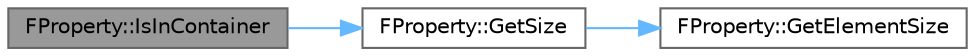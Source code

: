 digraph "FProperty::IsInContainer"
{
 // INTERACTIVE_SVG=YES
 // LATEX_PDF_SIZE
  bgcolor="transparent";
  edge [fontname=Helvetica,fontsize=10,labelfontname=Helvetica,labelfontsize=10];
  node [fontname=Helvetica,fontsize=10,shape=box,height=0.2,width=0.4];
  rankdir="LR";
  Node1 [id="Node000001",label="FProperty::IsInContainer",height=0.2,width=0.4,color="gray40", fillcolor="grey60", style="filled", fontcolor="black",tooltip="See if the offset of this property is below the supplied container size."];
  Node1 -> Node2 [id="edge1_Node000001_Node000002",color="steelblue1",style="solid",tooltip=" "];
  Node2 [id="Node000002",label="FProperty::GetSize",height=0.2,width=0.4,color="grey40", fillcolor="white", style="filled",URL="$d9/dbc/classFProperty.html#a57482760c672827c7910d5b38e81a7d2",tooltip=" "];
  Node2 -> Node3 [id="edge2_Node000002_Node000003",color="steelblue1",style="solid",tooltip=" "];
  Node3 [id="Node000003",label="FProperty::GetElementSize",height=0.2,width=0.4,color="grey40", fillcolor="white", style="filled",URL="$d9/dbc/classFProperty.html#a700f3251fe6ee7fcb4f92f1c04dfba02",tooltip=" "];
}
